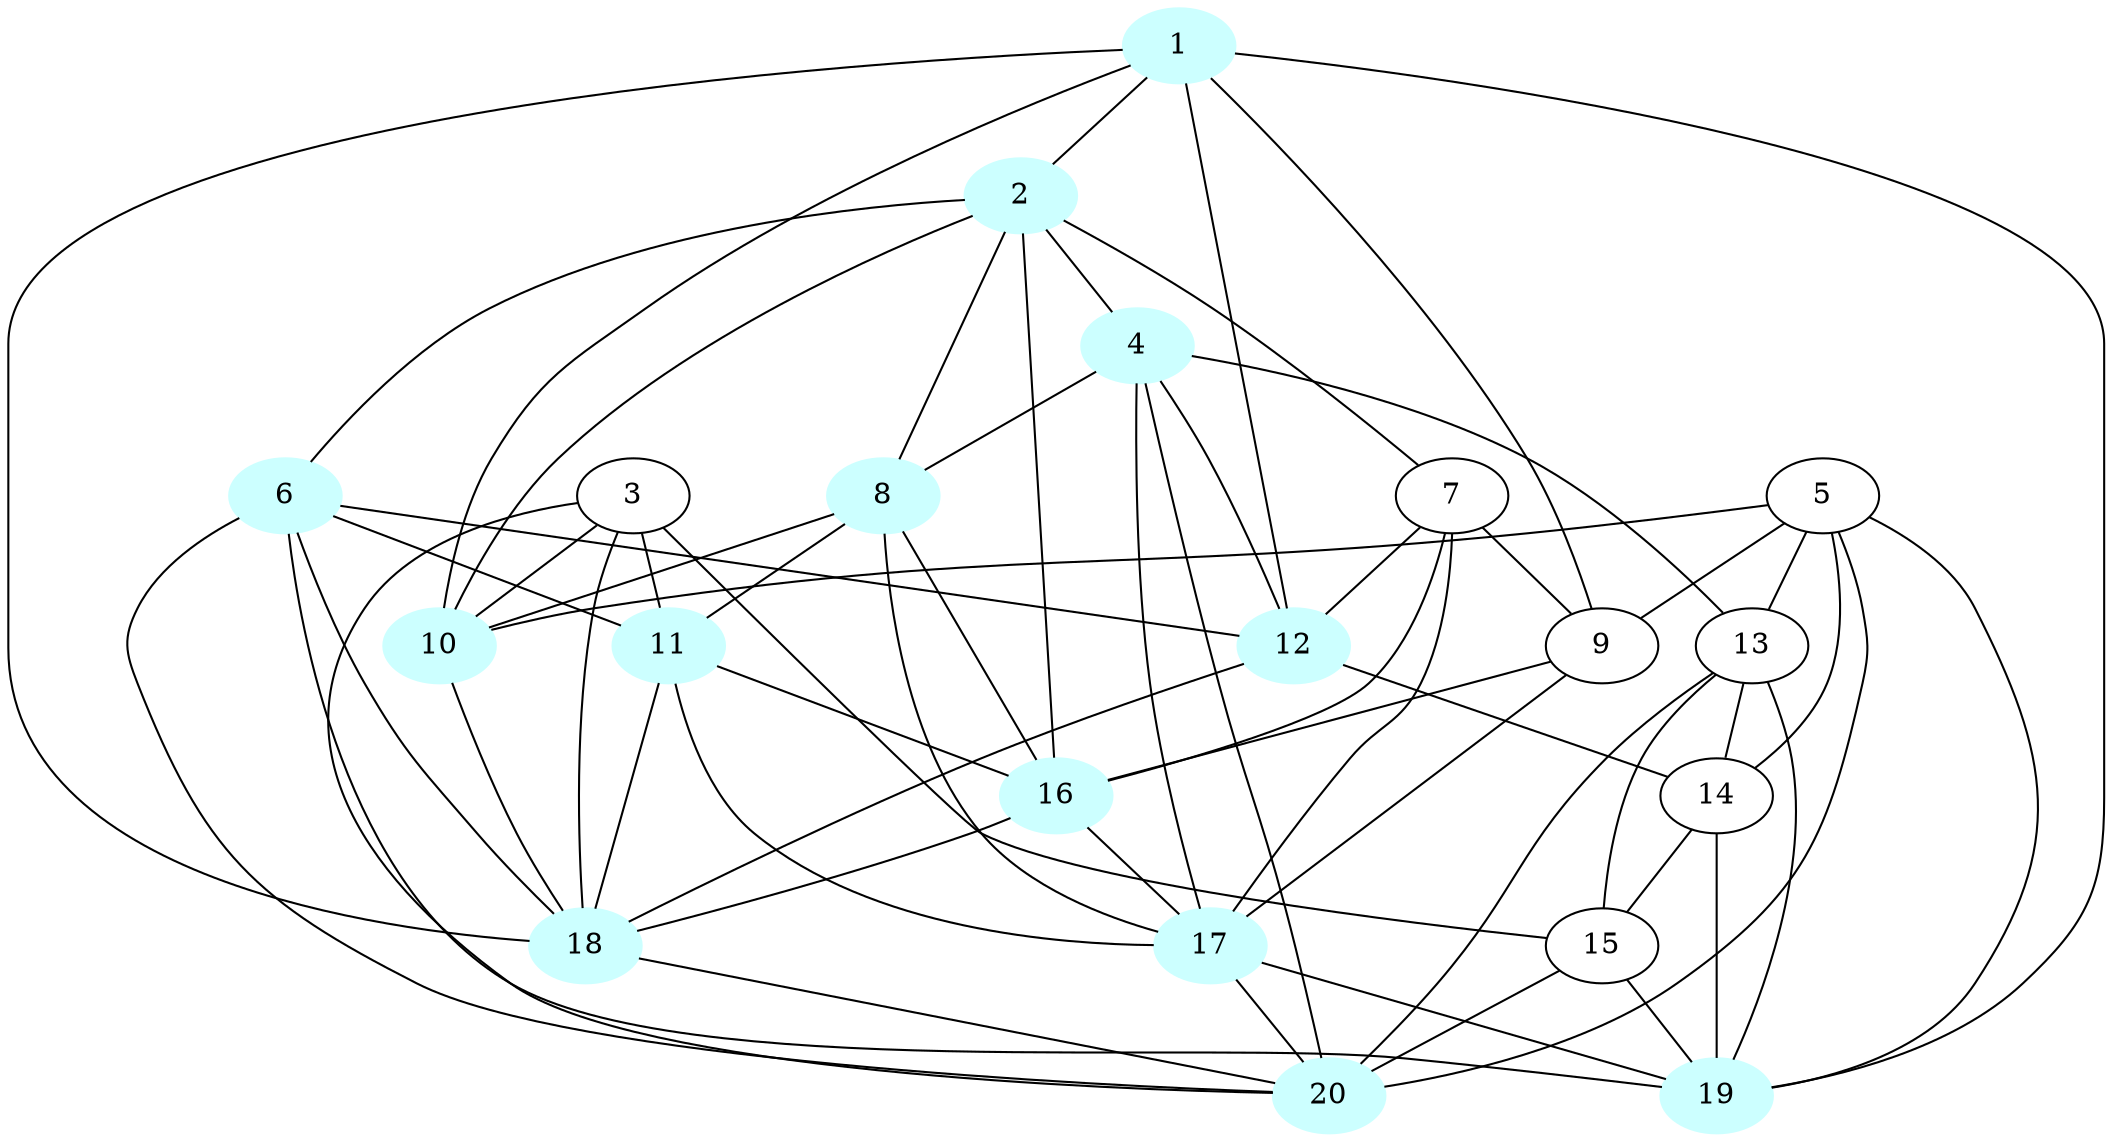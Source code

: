 graph G {
    1 [style=filled, color="#CCFFFF"];
    2 [style=filled, color="#CCFFFF"];
    4 [style=filled, color="#CCFFFF"];
    6 [style=filled, color="#CCFFFF"];
    8 [style=filled, color="#CCFFFF"];
    10 [style=filled, color="#CCFFFF"];
    11 [style=filled, color="#CCFFFF"];
    12 [style=filled, color="#CCFFFF"];
    16 [style=filled, color="#CCFFFF"];
    17 [style=filled, color="#CCFFFF"];
    18 [style=filled, color="#CCFFFF"];
    19 [style=filled, color="#CCFFFF"];
    20 [style=filled, color="#CCFFFF"];
    1 -- 2 [len= 2]
    1 -- 9 [len= 2]
    1 -- 10 [len= 2]
    1 -- 12 [len= 2]
    1 -- 18 [len= 2]
    1 -- 19 [len= 2]
    2 -- 4 [len= 2]
    2 -- 6 [len= 2]
    2 -- 7 [len= 2]
    2 -- 8 [len= 2]
    2 -- 10 [len= 2]
    2 -- 16 [len= 2]
    3 -- 10 [len= 2]
    3 -- 11 [len= 2]
    3 -- 15 [len= 2]
    3 -- 18 [len= 2]
    3 -- 20 [len= 2]
    4 -- 8 [len= 2]
    4 -- 12 [len= 2]
    4 -- 13 [len= 2]
    4 -- 17 [len= 2]
    4 -- 20 [len= 2]
    5 -- 9 [len= 2]
    5 -- 10 [len= 2]
    5 -- 13 [len= 2]
    5 -- 14 [len= 2]
    5 -- 19 [len= 2]
    5 -- 20 [len= 2]
    6 -- 11 [len= 2]
    6 -- 12 [len= 2]
    6 -- 18 [len= 2]
    6 -- 19 [len= 2]
    6 -- 20 [len= 2]
    7 -- 9 [len= 2]
    7 -- 12 [len= 2]
    7 -- 16 [len= 2]
    7 -- 17 [len= 2]
    8 -- 10 [len= 2]
    8 -- 11 [len= 2]
    8 -- 16 [len= 2]
    8 -- 17 [len= 2]
    9 -- 16 [len= 2]
    9 -- 17 [len= 2]
    10 -- 18 [len= 2]
    11 -- 16 [len= 2]
    11 -- 17 [len= 2]
    11 -- 18 [len= 2]
    12 -- 14 [len= 2]
    12 -- 18 [len= 2]
    13 -- 14 [len= 2]
    13 -- 15 [len= 2]
    13 -- 19 [len= 2]
    13 -- 20 [len= 2]
    14 -- 15 [len= 2]
    14 -- 19 [len= 2]
    15 -- 19 [len= 2]
    15 -- 20 [len= 2]
    16 -- 17 [len= 2]
    16 -- 18 [len= 2]
    17 -- 19 [len= 2]
    17 -- 20 [len= 2]
    18 -- 20 [len= 2]
}

